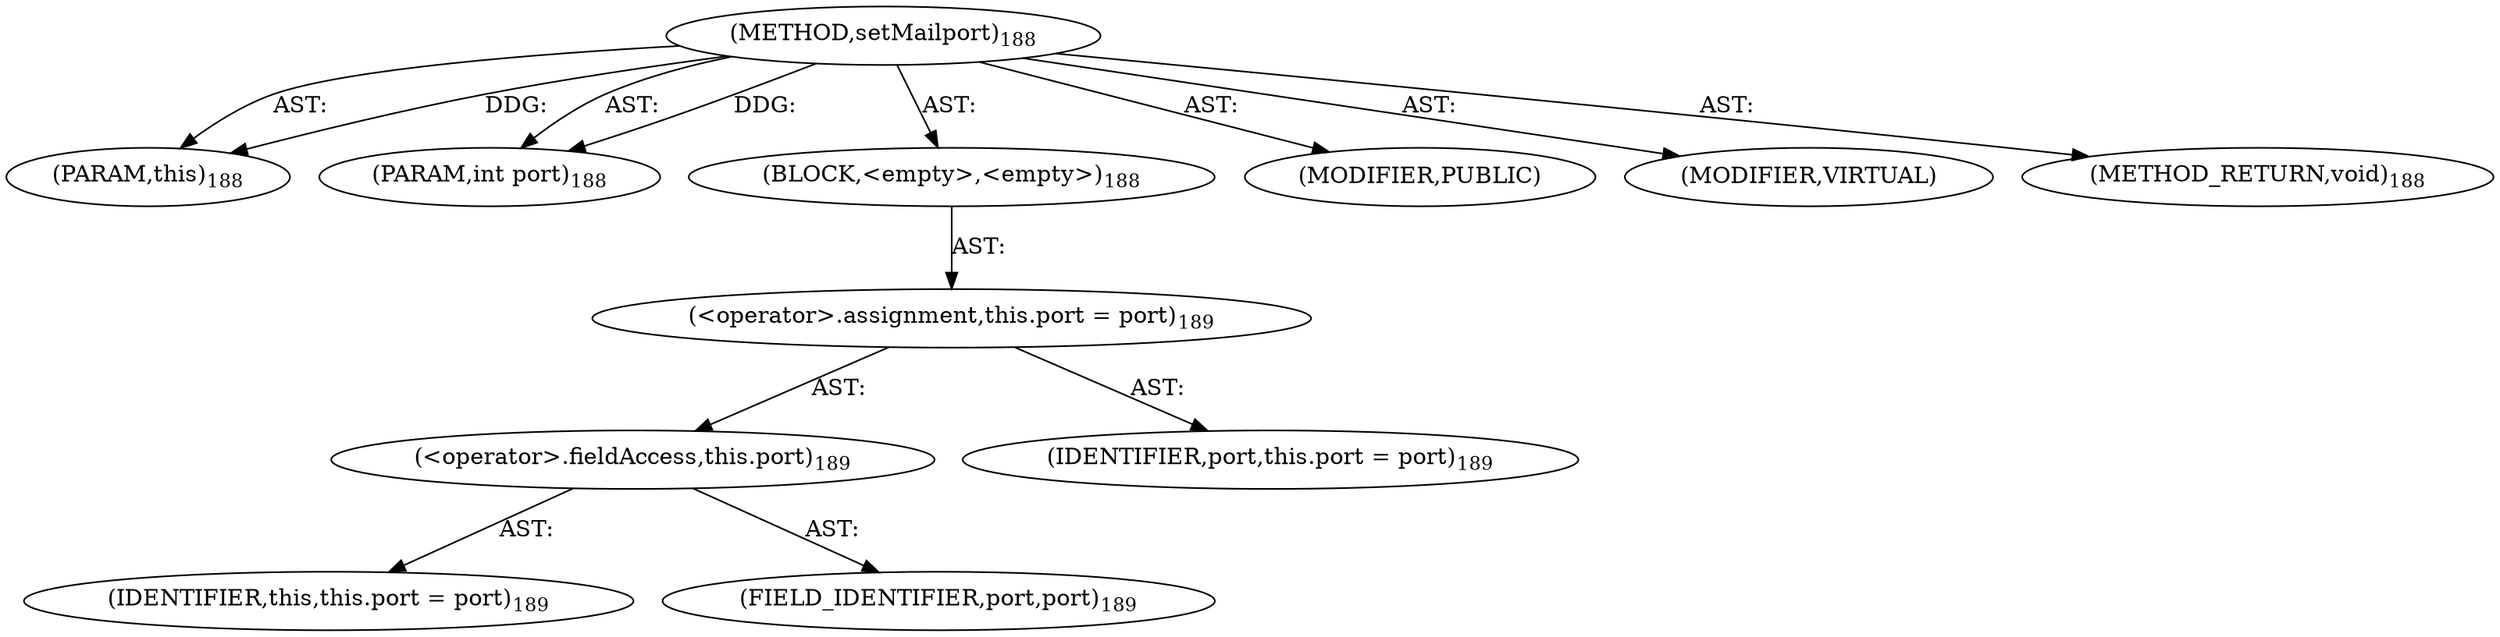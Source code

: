 digraph "setMailport" {  
"111669149702" [label = <(METHOD,setMailport)<SUB>188</SUB>> ]
"115964116996" [label = <(PARAM,this)<SUB>188</SUB>> ]
"115964117018" [label = <(PARAM,int port)<SUB>188</SUB>> ]
"25769803782" [label = <(BLOCK,&lt;empty&gt;,&lt;empty&gt;)<SUB>188</SUB>> ]
"30064771086" [label = <(&lt;operator&gt;.assignment,this.port = port)<SUB>189</SUB>> ]
"30064771087" [label = <(&lt;operator&gt;.fieldAccess,this.port)<SUB>189</SUB>> ]
"68719476740" [label = <(IDENTIFIER,this,this.port = port)<SUB>189</SUB>> ]
"55834574856" [label = <(FIELD_IDENTIFIER,port,port)<SUB>189</SUB>> ]
"68719476785" [label = <(IDENTIFIER,port,this.port = port)<SUB>189</SUB>> ]
"133143986216" [label = <(MODIFIER,PUBLIC)> ]
"133143986217" [label = <(MODIFIER,VIRTUAL)> ]
"128849018886" [label = <(METHOD_RETURN,void)<SUB>188</SUB>> ]
  "111669149702" -> "115964116996"  [ label = "AST: "] 
  "111669149702" -> "115964117018"  [ label = "AST: "] 
  "111669149702" -> "25769803782"  [ label = "AST: "] 
  "111669149702" -> "133143986216"  [ label = "AST: "] 
  "111669149702" -> "133143986217"  [ label = "AST: "] 
  "111669149702" -> "128849018886"  [ label = "AST: "] 
  "25769803782" -> "30064771086"  [ label = "AST: "] 
  "30064771086" -> "30064771087"  [ label = "AST: "] 
  "30064771086" -> "68719476785"  [ label = "AST: "] 
  "30064771087" -> "68719476740"  [ label = "AST: "] 
  "30064771087" -> "55834574856"  [ label = "AST: "] 
  "111669149702" -> "115964116996"  [ label = "DDG: "] 
  "111669149702" -> "115964117018"  [ label = "DDG: "] 
}
